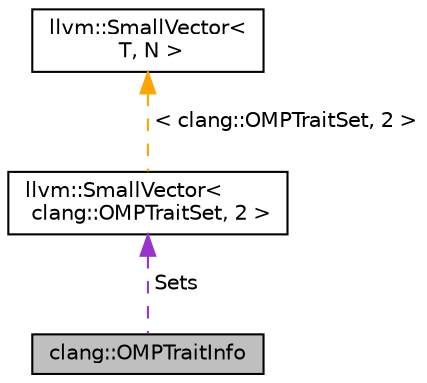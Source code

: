 digraph "clang::OMPTraitInfo"
{
 // LATEX_PDF_SIZE
  bgcolor="transparent";
  edge [fontname="Helvetica",fontsize="10",labelfontname="Helvetica",labelfontsize="10"];
  node [fontname="Helvetica",fontsize="10",shape=record];
  Node1 [label="clang::OMPTraitInfo",height=0.2,width=0.4,color="black", fillcolor="grey75", style="filled", fontcolor="black",tooltip="Helper data structure representing the traits in a match clause of an declare variant or metadirectiv..."];
  Node2 -> Node1 [dir="back",color="darkorchid3",fontsize="10",style="dashed",label=" Sets" ,fontname="Helvetica"];
  Node2 [label="llvm::SmallVector\<\l clang::OMPTraitSet, 2 \>",height=0.2,width=0.4,color="black",URL="$classllvm_1_1SmallVector.html",tooltip=" "];
  Node3 -> Node2 [dir="back",color="orange",fontsize="10",style="dashed",label=" \< clang::OMPTraitSet, 2 \>" ,fontname="Helvetica"];
  Node3 [label="llvm::SmallVector\<\l T, N \>",height=0.2,width=0.4,color="black",URL="$classllvm_1_1SmallVector.html",tooltip=" "];
}
